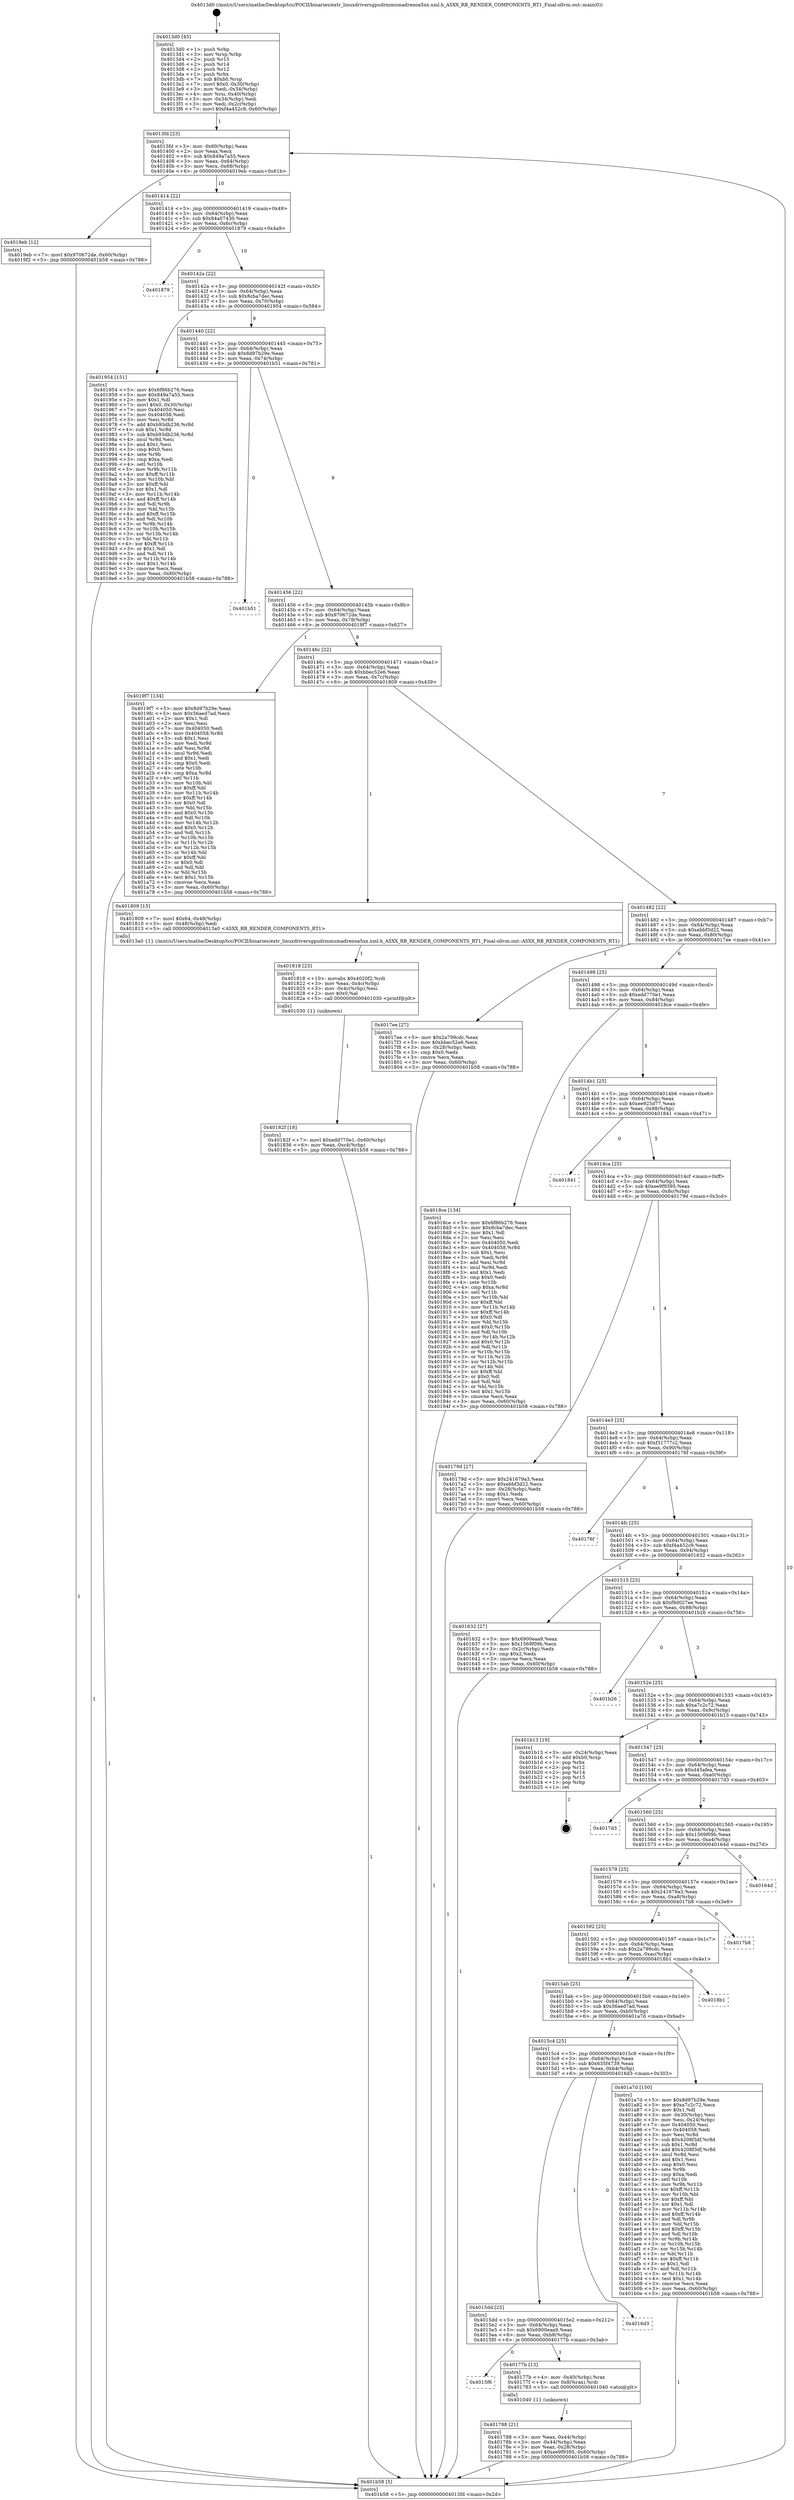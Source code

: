 digraph "0x4013d0" {
  label = "0x4013d0 (/mnt/c/Users/mathe/Desktop/tcc/POCII/binaries/extr_linuxdriversgpudrmmsmadrenoa5xx.xml.h_A5XX_RB_RENDER_COMPONENTS_RT1_Final-ollvm.out::main(0))"
  labelloc = "t"
  node[shape=record]

  Entry [label="",width=0.3,height=0.3,shape=circle,fillcolor=black,style=filled]
  "0x4013fd" [label="{
     0x4013fd [23]\l
     | [instrs]\l
     &nbsp;&nbsp;0x4013fd \<+3\>: mov -0x60(%rbp),%eax\l
     &nbsp;&nbsp;0x401400 \<+2\>: mov %eax,%ecx\l
     &nbsp;&nbsp;0x401402 \<+6\>: sub $0x849a7a55,%ecx\l
     &nbsp;&nbsp;0x401408 \<+3\>: mov %eax,-0x64(%rbp)\l
     &nbsp;&nbsp;0x40140b \<+3\>: mov %ecx,-0x68(%rbp)\l
     &nbsp;&nbsp;0x40140e \<+6\>: je 00000000004019eb \<main+0x61b\>\l
  }"]
  "0x4019eb" [label="{
     0x4019eb [12]\l
     | [instrs]\l
     &nbsp;&nbsp;0x4019eb \<+7\>: movl $0x970672de,-0x60(%rbp)\l
     &nbsp;&nbsp;0x4019f2 \<+5\>: jmp 0000000000401b58 \<main+0x788\>\l
  }"]
  "0x401414" [label="{
     0x401414 [22]\l
     | [instrs]\l
     &nbsp;&nbsp;0x401414 \<+5\>: jmp 0000000000401419 \<main+0x49\>\l
     &nbsp;&nbsp;0x401419 \<+3\>: mov -0x64(%rbp),%eax\l
     &nbsp;&nbsp;0x40141c \<+5\>: sub $0x84a07430,%eax\l
     &nbsp;&nbsp;0x401421 \<+3\>: mov %eax,-0x6c(%rbp)\l
     &nbsp;&nbsp;0x401424 \<+6\>: je 0000000000401879 \<main+0x4a9\>\l
  }"]
  Exit [label="",width=0.3,height=0.3,shape=circle,fillcolor=black,style=filled,peripheries=2]
  "0x401879" [label="{
     0x401879\l
  }", style=dashed]
  "0x40142a" [label="{
     0x40142a [22]\l
     | [instrs]\l
     &nbsp;&nbsp;0x40142a \<+5\>: jmp 000000000040142f \<main+0x5f\>\l
     &nbsp;&nbsp;0x40142f \<+3\>: mov -0x64(%rbp),%eax\l
     &nbsp;&nbsp;0x401432 \<+5\>: sub $0x8cba7dec,%eax\l
     &nbsp;&nbsp;0x401437 \<+3\>: mov %eax,-0x70(%rbp)\l
     &nbsp;&nbsp;0x40143a \<+6\>: je 0000000000401954 \<main+0x584\>\l
  }"]
  "0x40182f" [label="{
     0x40182f [18]\l
     | [instrs]\l
     &nbsp;&nbsp;0x40182f \<+7\>: movl $0xedd770e1,-0x60(%rbp)\l
     &nbsp;&nbsp;0x401836 \<+6\>: mov %eax,-0xc4(%rbp)\l
     &nbsp;&nbsp;0x40183c \<+5\>: jmp 0000000000401b58 \<main+0x788\>\l
  }"]
  "0x401954" [label="{
     0x401954 [151]\l
     | [instrs]\l
     &nbsp;&nbsp;0x401954 \<+5\>: mov $0x6f86b276,%eax\l
     &nbsp;&nbsp;0x401959 \<+5\>: mov $0x849a7a55,%ecx\l
     &nbsp;&nbsp;0x40195e \<+2\>: mov $0x1,%dl\l
     &nbsp;&nbsp;0x401960 \<+7\>: movl $0x0,-0x30(%rbp)\l
     &nbsp;&nbsp;0x401967 \<+7\>: mov 0x404050,%esi\l
     &nbsp;&nbsp;0x40196e \<+7\>: mov 0x404058,%edi\l
     &nbsp;&nbsp;0x401975 \<+3\>: mov %esi,%r8d\l
     &nbsp;&nbsp;0x401978 \<+7\>: add $0xb93db236,%r8d\l
     &nbsp;&nbsp;0x40197f \<+4\>: sub $0x1,%r8d\l
     &nbsp;&nbsp;0x401983 \<+7\>: sub $0xb93db236,%r8d\l
     &nbsp;&nbsp;0x40198a \<+4\>: imul %r8d,%esi\l
     &nbsp;&nbsp;0x40198e \<+3\>: and $0x1,%esi\l
     &nbsp;&nbsp;0x401991 \<+3\>: cmp $0x0,%esi\l
     &nbsp;&nbsp;0x401994 \<+4\>: sete %r9b\l
     &nbsp;&nbsp;0x401998 \<+3\>: cmp $0xa,%edi\l
     &nbsp;&nbsp;0x40199b \<+4\>: setl %r10b\l
     &nbsp;&nbsp;0x40199f \<+3\>: mov %r9b,%r11b\l
     &nbsp;&nbsp;0x4019a2 \<+4\>: xor $0xff,%r11b\l
     &nbsp;&nbsp;0x4019a6 \<+3\>: mov %r10b,%bl\l
     &nbsp;&nbsp;0x4019a9 \<+3\>: xor $0xff,%bl\l
     &nbsp;&nbsp;0x4019ac \<+3\>: xor $0x1,%dl\l
     &nbsp;&nbsp;0x4019af \<+3\>: mov %r11b,%r14b\l
     &nbsp;&nbsp;0x4019b2 \<+4\>: and $0xff,%r14b\l
     &nbsp;&nbsp;0x4019b6 \<+3\>: and %dl,%r9b\l
     &nbsp;&nbsp;0x4019b9 \<+3\>: mov %bl,%r15b\l
     &nbsp;&nbsp;0x4019bc \<+4\>: and $0xff,%r15b\l
     &nbsp;&nbsp;0x4019c0 \<+3\>: and %dl,%r10b\l
     &nbsp;&nbsp;0x4019c3 \<+3\>: or %r9b,%r14b\l
     &nbsp;&nbsp;0x4019c6 \<+3\>: or %r10b,%r15b\l
     &nbsp;&nbsp;0x4019c9 \<+3\>: xor %r15b,%r14b\l
     &nbsp;&nbsp;0x4019cc \<+3\>: or %bl,%r11b\l
     &nbsp;&nbsp;0x4019cf \<+4\>: xor $0xff,%r11b\l
     &nbsp;&nbsp;0x4019d3 \<+3\>: or $0x1,%dl\l
     &nbsp;&nbsp;0x4019d6 \<+3\>: and %dl,%r11b\l
     &nbsp;&nbsp;0x4019d9 \<+3\>: or %r11b,%r14b\l
     &nbsp;&nbsp;0x4019dc \<+4\>: test $0x1,%r14b\l
     &nbsp;&nbsp;0x4019e0 \<+3\>: cmovne %ecx,%eax\l
     &nbsp;&nbsp;0x4019e3 \<+3\>: mov %eax,-0x60(%rbp)\l
     &nbsp;&nbsp;0x4019e6 \<+5\>: jmp 0000000000401b58 \<main+0x788\>\l
  }"]
  "0x401440" [label="{
     0x401440 [22]\l
     | [instrs]\l
     &nbsp;&nbsp;0x401440 \<+5\>: jmp 0000000000401445 \<main+0x75\>\l
     &nbsp;&nbsp;0x401445 \<+3\>: mov -0x64(%rbp),%eax\l
     &nbsp;&nbsp;0x401448 \<+5\>: sub $0x8d97b29e,%eax\l
     &nbsp;&nbsp;0x40144d \<+3\>: mov %eax,-0x74(%rbp)\l
     &nbsp;&nbsp;0x401450 \<+6\>: je 0000000000401b51 \<main+0x781\>\l
  }"]
  "0x401818" [label="{
     0x401818 [23]\l
     | [instrs]\l
     &nbsp;&nbsp;0x401818 \<+10\>: movabs $0x4020f2,%rdi\l
     &nbsp;&nbsp;0x401822 \<+3\>: mov %eax,-0x4c(%rbp)\l
     &nbsp;&nbsp;0x401825 \<+3\>: mov -0x4c(%rbp),%esi\l
     &nbsp;&nbsp;0x401828 \<+2\>: mov $0x0,%al\l
     &nbsp;&nbsp;0x40182a \<+5\>: call 0000000000401030 \<printf@plt\>\l
     | [calls]\l
     &nbsp;&nbsp;0x401030 \{1\} (unknown)\l
  }"]
  "0x401b51" [label="{
     0x401b51\l
  }", style=dashed]
  "0x401456" [label="{
     0x401456 [22]\l
     | [instrs]\l
     &nbsp;&nbsp;0x401456 \<+5\>: jmp 000000000040145b \<main+0x8b\>\l
     &nbsp;&nbsp;0x40145b \<+3\>: mov -0x64(%rbp),%eax\l
     &nbsp;&nbsp;0x40145e \<+5\>: sub $0x970672de,%eax\l
     &nbsp;&nbsp;0x401463 \<+3\>: mov %eax,-0x78(%rbp)\l
     &nbsp;&nbsp;0x401466 \<+6\>: je 00000000004019f7 \<main+0x627\>\l
  }"]
  "0x401788" [label="{
     0x401788 [21]\l
     | [instrs]\l
     &nbsp;&nbsp;0x401788 \<+3\>: mov %eax,-0x44(%rbp)\l
     &nbsp;&nbsp;0x40178b \<+3\>: mov -0x44(%rbp),%eax\l
     &nbsp;&nbsp;0x40178e \<+3\>: mov %eax,-0x28(%rbp)\l
     &nbsp;&nbsp;0x401791 \<+7\>: movl $0xee9f9395,-0x60(%rbp)\l
     &nbsp;&nbsp;0x401798 \<+5\>: jmp 0000000000401b58 \<main+0x788\>\l
  }"]
  "0x4019f7" [label="{
     0x4019f7 [134]\l
     | [instrs]\l
     &nbsp;&nbsp;0x4019f7 \<+5\>: mov $0x8d97b29e,%eax\l
     &nbsp;&nbsp;0x4019fc \<+5\>: mov $0x56aed7ad,%ecx\l
     &nbsp;&nbsp;0x401a01 \<+2\>: mov $0x1,%dl\l
     &nbsp;&nbsp;0x401a03 \<+2\>: xor %esi,%esi\l
     &nbsp;&nbsp;0x401a05 \<+7\>: mov 0x404050,%edi\l
     &nbsp;&nbsp;0x401a0c \<+8\>: mov 0x404058,%r8d\l
     &nbsp;&nbsp;0x401a14 \<+3\>: sub $0x1,%esi\l
     &nbsp;&nbsp;0x401a17 \<+3\>: mov %edi,%r9d\l
     &nbsp;&nbsp;0x401a1a \<+3\>: add %esi,%r9d\l
     &nbsp;&nbsp;0x401a1d \<+4\>: imul %r9d,%edi\l
     &nbsp;&nbsp;0x401a21 \<+3\>: and $0x1,%edi\l
     &nbsp;&nbsp;0x401a24 \<+3\>: cmp $0x0,%edi\l
     &nbsp;&nbsp;0x401a27 \<+4\>: sete %r10b\l
     &nbsp;&nbsp;0x401a2b \<+4\>: cmp $0xa,%r8d\l
     &nbsp;&nbsp;0x401a2f \<+4\>: setl %r11b\l
     &nbsp;&nbsp;0x401a33 \<+3\>: mov %r10b,%bl\l
     &nbsp;&nbsp;0x401a36 \<+3\>: xor $0xff,%bl\l
     &nbsp;&nbsp;0x401a39 \<+3\>: mov %r11b,%r14b\l
     &nbsp;&nbsp;0x401a3c \<+4\>: xor $0xff,%r14b\l
     &nbsp;&nbsp;0x401a40 \<+3\>: xor $0x0,%dl\l
     &nbsp;&nbsp;0x401a43 \<+3\>: mov %bl,%r15b\l
     &nbsp;&nbsp;0x401a46 \<+4\>: and $0x0,%r15b\l
     &nbsp;&nbsp;0x401a4a \<+3\>: and %dl,%r10b\l
     &nbsp;&nbsp;0x401a4d \<+3\>: mov %r14b,%r12b\l
     &nbsp;&nbsp;0x401a50 \<+4\>: and $0x0,%r12b\l
     &nbsp;&nbsp;0x401a54 \<+3\>: and %dl,%r11b\l
     &nbsp;&nbsp;0x401a57 \<+3\>: or %r10b,%r15b\l
     &nbsp;&nbsp;0x401a5a \<+3\>: or %r11b,%r12b\l
     &nbsp;&nbsp;0x401a5d \<+3\>: xor %r12b,%r15b\l
     &nbsp;&nbsp;0x401a60 \<+3\>: or %r14b,%bl\l
     &nbsp;&nbsp;0x401a63 \<+3\>: xor $0xff,%bl\l
     &nbsp;&nbsp;0x401a66 \<+3\>: or $0x0,%dl\l
     &nbsp;&nbsp;0x401a69 \<+2\>: and %dl,%bl\l
     &nbsp;&nbsp;0x401a6b \<+3\>: or %bl,%r15b\l
     &nbsp;&nbsp;0x401a6e \<+4\>: test $0x1,%r15b\l
     &nbsp;&nbsp;0x401a72 \<+3\>: cmovne %ecx,%eax\l
     &nbsp;&nbsp;0x401a75 \<+3\>: mov %eax,-0x60(%rbp)\l
     &nbsp;&nbsp;0x401a78 \<+5\>: jmp 0000000000401b58 \<main+0x788\>\l
  }"]
  "0x40146c" [label="{
     0x40146c [22]\l
     | [instrs]\l
     &nbsp;&nbsp;0x40146c \<+5\>: jmp 0000000000401471 \<main+0xa1\>\l
     &nbsp;&nbsp;0x401471 \<+3\>: mov -0x64(%rbp),%eax\l
     &nbsp;&nbsp;0x401474 \<+5\>: sub $0xbbec52e6,%eax\l
     &nbsp;&nbsp;0x401479 \<+3\>: mov %eax,-0x7c(%rbp)\l
     &nbsp;&nbsp;0x40147c \<+6\>: je 0000000000401809 \<main+0x439\>\l
  }"]
  "0x4015f6" [label="{
     0x4015f6\l
  }", style=dashed]
  "0x401809" [label="{
     0x401809 [15]\l
     | [instrs]\l
     &nbsp;&nbsp;0x401809 \<+7\>: movl $0x64,-0x48(%rbp)\l
     &nbsp;&nbsp;0x401810 \<+3\>: mov -0x48(%rbp),%edi\l
     &nbsp;&nbsp;0x401813 \<+5\>: call 00000000004013a0 \<A5XX_RB_RENDER_COMPONENTS_RT1\>\l
     | [calls]\l
     &nbsp;&nbsp;0x4013a0 \{1\} (/mnt/c/Users/mathe/Desktop/tcc/POCII/binaries/extr_linuxdriversgpudrmmsmadrenoa5xx.xml.h_A5XX_RB_RENDER_COMPONENTS_RT1_Final-ollvm.out::A5XX_RB_RENDER_COMPONENTS_RT1)\l
  }"]
  "0x401482" [label="{
     0x401482 [22]\l
     | [instrs]\l
     &nbsp;&nbsp;0x401482 \<+5\>: jmp 0000000000401487 \<main+0xb7\>\l
     &nbsp;&nbsp;0x401487 \<+3\>: mov -0x64(%rbp),%eax\l
     &nbsp;&nbsp;0x40148a \<+5\>: sub $0xebbf3d22,%eax\l
     &nbsp;&nbsp;0x40148f \<+3\>: mov %eax,-0x80(%rbp)\l
     &nbsp;&nbsp;0x401492 \<+6\>: je 00000000004017ee \<main+0x41e\>\l
  }"]
  "0x40177b" [label="{
     0x40177b [13]\l
     | [instrs]\l
     &nbsp;&nbsp;0x40177b \<+4\>: mov -0x40(%rbp),%rax\l
     &nbsp;&nbsp;0x40177f \<+4\>: mov 0x8(%rax),%rdi\l
     &nbsp;&nbsp;0x401783 \<+5\>: call 0000000000401040 \<atoi@plt\>\l
     | [calls]\l
     &nbsp;&nbsp;0x401040 \{1\} (unknown)\l
  }"]
  "0x4017ee" [label="{
     0x4017ee [27]\l
     | [instrs]\l
     &nbsp;&nbsp;0x4017ee \<+5\>: mov $0x2a799cdc,%eax\l
     &nbsp;&nbsp;0x4017f3 \<+5\>: mov $0xbbec52e6,%ecx\l
     &nbsp;&nbsp;0x4017f8 \<+3\>: mov -0x28(%rbp),%edx\l
     &nbsp;&nbsp;0x4017fb \<+3\>: cmp $0x0,%edx\l
     &nbsp;&nbsp;0x4017fe \<+3\>: cmove %ecx,%eax\l
     &nbsp;&nbsp;0x401801 \<+3\>: mov %eax,-0x60(%rbp)\l
     &nbsp;&nbsp;0x401804 \<+5\>: jmp 0000000000401b58 \<main+0x788\>\l
  }"]
  "0x401498" [label="{
     0x401498 [25]\l
     | [instrs]\l
     &nbsp;&nbsp;0x401498 \<+5\>: jmp 000000000040149d \<main+0xcd\>\l
     &nbsp;&nbsp;0x40149d \<+3\>: mov -0x64(%rbp),%eax\l
     &nbsp;&nbsp;0x4014a0 \<+5\>: sub $0xedd770e1,%eax\l
     &nbsp;&nbsp;0x4014a5 \<+6\>: mov %eax,-0x84(%rbp)\l
     &nbsp;&nbsp;0x4014ab \<+6\>: je 00000000004018ce \<main+0x4fe\>\l
  }"]
  "0x4015dd" [label="{
     0x4015dd [25]\l
     | [instrs]\l
     &nbsp;&nbsp;0x4015dd \<+5\>: jmp 00000000004015e2 \<main+0x212\>\l
     &nbsp;&nbsp;0x4015e2 \<+3\>: mov -0x64(%rbp),%eax\l
     &nbsp;&nbsp;0x4015e5 \<+5\>: sub $0x6900eaa9,%eax\l
     &nbsp;&nbsp;0x4015ea \<+6\>: mov %eax,-0xb8(%rbp)\l
     &nbsp;&nbsp;0x4015f0 \<+6\>: je 000000000040177b \<main+0x3ab\>\l
  }"]
  "0x4018ce" [label="{
     0x4018ce [134]\l
     | [instrs]\l
     &nbsp;&nbsp;0x4018ce \<+5\>: mov $0x6f86b276,%eax\l
     &nbsp;&nbsp;0x4018d3 \<+5\>: mov $0x8cba7dec,%ecx\l
     &nbsp;&nbsp;0x4018d8 \<+2\>: mov $0x1,%dl\l
     &nbsp;&nbsp;0x4018da \<+2\>: xor %esi,%esi\l
     &nbsp;&nbsp;0x4018dc \<+7\>: mov 0x404050,%edi\l
     &nbsp;&nbsp;0x4018e3 \<+8\>: mov 0x404058,%r8d\l
     &nbsp;&nbsp;0x4018eb \<+3\>: sub $0x1,%esi\l
     &nbsp;&nbsp;0x4018ee \<+3\>: mov %edi,%r9d\l
     &nbsp;&nbsp;0x4018f1 \<+3\>: add %esi,%r9d\l
     &nbsp;&nbsp;0x4018f4 \<+4\>: imul %r9d,%edi\l
     &nbsp;&nbsp;0x4018f8 \<+3\>: and $0x1,%edi\l
     &nbsp;&nbsp;0x4018fb \<+3\>: cmp $0x0,%edi\l
     &nbsp;&nbsp;0x4018fe \<+4\>: sete %r10b\l
     &nbsp;&nbsp;0x401902 \<+4\>: cmp $0xa,%r8d\l
     &nbsp;&nbsp;0x401906 \<+4\>: setl %r11b\l
     &nbsp;&nbsp;0x40190a \<+3\>: mov %r10b,%bl\l
     &nbsp;&nbsp;0x40190d \<+3\>: xor $0xff,%bl\l
     &nbsp;&nbsp;0x401910 \<+3\>: mov %r11b,%r14b\l
     &nbsp;&nbsp;0x401913 \<+4\>: xor $0xff,%r14b\l
     &nbsp;&nbsp;0x401917 \<+3\>: xor $0x0,%dl\l
     &nbsp;&nbsp;0x40191a \<+3\>: mov %bl,%r15b\l
     &nbsp;&nbsp;0x40191d \<+4\>: and $0x0,%r15b\l
     &nbsp;&nbsp;0x401921 \<+3\>: and %dl,%r10b\l
     &nbsp;&nbsp;0x401924 \<+3\>: mov %r14b,%r12b\l
     &nbsp;&nbsp;0x401927 \<+4\>: and $0x0,%r12b\l
     &nbsp;&nbsp;0x40192b \<+3\>: and %dl,%r11b\l
     &nbsp;&nbsp;0x40192e \<+3\>: or %r10b,%r15b\l
     &nbsp;&nbsp;0x401931 \<+3\>: or %r11b,%r12b\l
     &nbsp;&nbsp;0x401934 \<+3\>: xor %r12b,%r15b\l
     &nbsp;&nbsp;0x401937 \<+3\>: or %r14b,%bl\l
     &nbsp;&nbsp;0x40193a \<+3\>: xor $0xff,%bl\l
     &nbsp;&nbsp;0x40193d \<+3\>: or $0x0,%dl\l
     &nbsp;&nbsp;0x401940 \<+2\>: and %dl,%bl\l
     &nbsp;&nbsp;0x401942 \<+3\>: or %bl,%r15b\l
     &nbsp;&nbsp;0x401945 \<+4\>: test $0x1,%r15b\l
     &nbsp;&nbsp;0x401949 \<+3\>: cmovne %ecx,%eax\l
     &nbsp;&nbsp;0x40194c \<+3\>: mov %eax,-0x60(%rbp)\l
     &nbsp;&nbsp;0x40194f \<+5\>: jmp 0000000000401b58 \<main+0x788\>\l
  }"]
  "0x4014b1" [label="{
     0x4014b1 [25]\l
     | [instrs]\l
     &nbsp;&nbsp;0x4014b1 \<+5\>: jmp 00000000004014b6 \<main+0xe6\>\l
     &nbsp;&nbsp;0x4014b6 \<+3\>: mov -0x64(%rbp),%eax\l
     &nbsp;&nbsp;0x4014b9 \<+5\>: sub $0xee925d77,%eax\l
     &nbsp;&nbsp;0x4014be \<+6\>: mov %eax,-0x88(%rbp)\l
     &nbsp;&nbsp;0x4014c4 \<+6\>: je 0000000000401841 \<main+0x471\>\l
  }"]
  "0x4016d3" [label="{
     0x4016d3\l
  }", style=dashed]
  "0x401841" [label="{
     0x401841\l
  }", style=dashed]
  "0x4014ca" [label="{
     0x4014ca [25]\l
     | [instrs]\l
     &nbsp;&nbsp;0x4014ca \<+5\>: jmp 00000000004014cf \<main+0xff\>\l
     &nbsp;&nbsp;0x4014cf \<+3\>: mov -0x64(%rbp),%eax\l
     &nbsp;&nbsp;0x4014d2 \<+5\>: sub $0xee9f9395,%eax\l
     &nbsp;&nbsp;0x4014d7 \<+6\>: mov %eax,-0x8c(%rbp)\l
     &nbsp;&nbsp;0x4014dd \<+6\>: je 000000000040179d \<main+0x3cd\>\l
  }"]
  "0x4015c4" [label="{
     0x4015c4 [25]\l
     | [instrs]\l
     &nbsp;&nbsp;0x4015c4 \<+5\>: jmp 00000000004015c9 \<main+0x1f9\>\l
     &nbsp;&nbsp;0x4015c9 \<+3\>: mov -0x64(%rbp),%eax\l
     &nbsp;&nbsp;0x4015cc \<+5\>: sub $0x635f4739,%eax\l
     &nbsp;&nbsp;0x4015d1 \<+6\>: mov %eax,-0xb4(%rbp)\l
     &nbsp;&nbsp;0x4015d7 \<+6\>: je 00000000004016d3 \<main+0x303\>\l
  }"]
  "0x40179d" [label="{
     0x40179d [27]\l
     | [instrs]\l
     &nbsp;&nbsp;0x40179d \<+5\>: mov $0x241679a3,%eax\l
     &nbsp;&nbsp;0x4017a2 \<+5\>: mov $0xebbf3d22,%ecx\l
     &nbsp;&nbsp;0x4017a7 \<+3\>: mov -0x28(%rbp),%edx\l
     &nbsp;&nbsp;0x4017aa \<+3\>: cmp $0x1,%edx\l
     &nbsp;&nbsp;0x4017ad \<+3\>: cmovl %ecx,%eax\l
     &nbsp;&nbsp;0x4017b0 \<+3\>: mov %eax,-0x60(%rbp)\l
     &nbsp;&nbsp;0x4017b3 \<+5\>: jmp 0000000000401b58 \<main+0x788\>\l
  }"]
  "0x4014e3" [label="{
     0x4014e3 [25]\l
     | [instrs]\l
     &nbsp;&nbsp;0x4014e3 \<+5\>: jmp 00000000004014e8 \<main+0x118\>\l
     &nbsp;&nbsp;0x4014e8 \<+3\>: mov -0x64(%rbp),%eax\l
     &nbsp;&nbsp;0x4014eb \<+5\>: sub $0xf31777c2,%eax\l
     &nbsp;&nbsp;0x4014f0 \<+6\>: mov %eax,-0x90(%rbp)\l
     &nbsp;&nbsp;0x4014f6 \<+6\>: je 000000000040176f \<main+0x39f\>\l
  }"]
  "0x401a7d" [label="{
     0x401a7d [150]\l
     | [instrs]\l
     &nbsp;&nbsp;0x401a7d \<+5\>: mov $0x8d97b29e,%eax\l
     &nbsp;&nbsp;0x401a82 \<+5\>: mov $0xa7c2c72,%ecx\l
     &nbsp;&nbsp;0x401a87 \<+2\>: mov $0x1,%dl\l
     &nbsp;&nbsp;0x401a89 \<+3\>: mov -0x30(%rbp),%esi\l
     &nbsp;&nbsp;0x401a8c \<+3\>: mov %esi,-0x24(%rbp)\l
     &nbsp;&nbsp;0x401a8f \<+7\>: mov 0x404050,%esi\l
     &nbsp;&nbsp;0x401a96 \<+7\>: mov 0x404058,%edi\l
     &nbsp;&nbsp;0x401a9d \<+3\>: mov %esi,%r8d\l
     &nbsp;&nbsp;0x401aa0 \<+7\>: sub $0x4208f3df,%r8d\l
     &nbsp;&nbsp;0x401aa7 \<+4\>: sub $0x1,%r8d\l
     &nbsp;&nbsp;0x401aab \<+7\>: add $0x4208f3df,%r8d\l
     &nbsp;&nbsp;0x401ab2 \<+4\>: imul %r8d,%esi\l
     &nbsp;&nbsp;0x401ab6 \<+3\>: and $0x1,%esi\l
     &nbsp;&nbsp;0x401ab9 \<+3\>: cmp $0x0,%esi\l
     &nbsp;&nbsp;0x401abc \<+4\>: sete %r9b\l
     &nbsp;&nbsp;0x401ac0 \<+3\>: cmp $0xa,%edi\l
     &nbsp;&nbsp;0x401ac3 \<+4\>: setl %r10b\l
     &nbsp;&nbsp;0x401ac7 \<+3\>: mov %r9b,%r11b\l
     &nbsp;&nbsp;0x401aca \<+4\>: xor $0xff,%r11b\l
     &nbsp;&nbsp;0x401ace \<+3\>: mov %r10b,%bl\l
     &nbsp;&nbsp;0x401ad1 \<+3\>: xor $0xff,%bl\l
     &nbsp;&nbsp;0x401ad4 \<+3\>: xor $0x1,%dl\l
     &nbsp;&nbsp;0x401ad7 \<+3\>: mov %r11b,%r14b\l
     &nbsp;&nbsp;0x401ada \<+4\>: and $0xff,%r14b\l
     &nbsp;&nbsp;0x401ade \<+3\>: and %dl,%r9b\l
     &nbsp;&nbsp;0x401ae1 \<+3\>: mov %bl,%r15b\l
     &nbsp;&nbsp;0x401ae4 \<+4\>: and $0xff,%r15b\l
     &nbsp;&nbsp;0x401ae8 \<+3\>: and %dl,%r10b\l
     &nbsp;&nbsp;0x401aeb \<+3\>: or %r9b,%r14b\l
     &nbsp;&nbsp;0x401aee \<+3\>: or %r10b,%r15b\l
     &nbsp;&nbsp;0x401af1 \<+3\>: xor %r15b,%r14b\l
     &nbsp;&nbsp;0x401af4 \<+3\>: or %bl,%r11b\l
     &nbsp;&nbsp;0x401af7 \<+4\>: xor $0xff,%r11b\l
     &nbsp;&nbsp;0x401afb \<+3\>: or $0x1,%dl\l
     &nbsp;&nbsp;0x401afe \<+3\>: and %dl,%r11b\l
     &nbsp;&nbsp;0x401b01 \<+3\>: or %r11b,%r14b\l
     &nbsp;&nbsp;0x401b04 \<+4\>: test $0x1,%r14b\l
     &nbsp;&nbsp;0x401b08 \<+3\>: cmovne %ecx,%eax\l
     &nbsp;&nbsp;0x401b0b \<+3\>: mov %eax,-0x60(%rbp)\l
     &nbsp;&nbsp;0x401b0e \<+5\>: jmp 0000000000401b58 \<main+0x788\>\l
  }"]
  "0x40176f" [label="{
     0x40176f\l
  }", style=dashed]
  "0x4014fc" [label="{
     0x4014fc [25]\l
     | [instrs]\l
     &nbsp;&nbsp;0x4014fc \<+5\>: jmp 0000000000401501 \<main+0x131\>\l
     &nbsp;&nbsp;0x401501 \<+3\>: mov -0x64(%rbp),%eax\l
     &nbsp;&nbsp;0x401504 \<+5\>: sub $0xf4a452c9,%eax\l
     &nbsp;&nbsp;0x401509 \<+6\>: mov %eax,-0x94(%rbp)\l
     &nbsp;&nbsp;0x40150f \<+6\>: je 0000000000401632 \<main+0x262\>\l
  }"]
  "0x4015ab" [label="{
     0x4015ab [25]\l
     | [instrs]\l
     &nbsp;&nbsp;0x4015ab \<+5\>: jmp 00000000004015b0 \<main+0x1e0\>\l
     &nbsp;&nbsp;0x4015b0 \<+3\>: mov -0x64(%rbp),%eax\l
     &nbsp;&nbsp;0x4015b3 \<+5\>: sub $0x56aed7ad,%eax\l
     &nbsp;&nbsp;0x4015b8 \<+6\>: mov %eax,-0xb0(%rbp)\l
     &nbsp;&nbsp;0x4015be \<+6\>: je 0000000000401a7d \<main+0x6ad\>\l
  }"]
  "0x401632" [label="{
     0x401632 [27]\l
     | [instrs]\l
     &nbsp;&nbsp;0x401632 \<+5\>: mov $0x6900eaa9,%eax\l
     &nbsp;&nbsp;0x401637 \<+5\>: mov $0x1569f09b,%ecx\l
     &nbsp;&nbsp;0x40163c \<+3\>: mov -0x2c(%rbp),%edx\l
     &nbsp;&nbsp;0x40163f \<+3\>: cmp $0x2,%edx\l
     &nbsp;&nbsp;0x401642 \<+3\>: cmovne %ecx,%eax\l
     &nbsp;&nbsp;0x401645 \<+3\>: mov %eax,-0x60(%rbp)\l
     &nbsp;&nbsp;0x401648 \<+5\>: jmp 0000000000401b58 \<main+0x788\>\l
  }"]
  "0x401515" [label="{
     0x401515 [25]\l
     | [instrs]\l
     &nbsp;&nbsp;0x401515 \<+5\>: jmp 000000000040151a \<main+0x14a\>\l
     &nbsp;&nbsp;0x40151a \<+3\>: mov -0x64(%rbp),%eax\l
     &nbsp;&nbsp;0x40151d \<+5\>: sub $0xf9d027ee,%eax\l
     &nbsp;&nbsp;0x401522 \<+6\>: mov %eax,-0x98(%rbp)\l
     &nbsp;&nbsp;0x401528 \<+6\>: je 0000000000401b26 \<main+0x756\>\l
  }"]
  "0x401b58" [label="{
     0x401b58 [5]\l
     | [instrs]\l
     &nbsp;&nbsp;0x401b58 \<+5\>: jmp 00000000004013fd \<main+0x2d\>\l
  }"]
  "0x4013d0" [label="{
     0x4013d0 [45]\l
     | [instrs]\l
     &nbsp;&nbsp;0x4013d0 \<+1\>: push %rbp\l
     &nbsp;&nbsp;0x4013d1 \<+3\>: mov %rsp,%rbp\l
     &nbsp;&nbsp;0x4013d4 \<+2\>: push %r15\l
     &nbsp;&nbsp;0x4013d6 \<+2\>: push %r14\l
     &nbsp;&nbsp;0x4013d8 \<+2\>: push %r12\l
     &nbsp;&nbsp;0x4013da \<+1\>: push %rbx\l
     &nbsp;&nbsp;0x4013db \<+7\>: sub $0xb0,%rsp\l
     &nbsp;&nbsp;0x4013e2 \<+7\>: movl $0x0,-0x30(%rbp)\l
     &nbsp;&nbsp;0x4013e9 \<+3\>: mov %edi,-0x34(%rbp)\l
     &nbsp;&nbsp;0x4013ec \<+4\>: mov %rsi,-0x40(%rbp)\l
     &nbsp;&nbsp;0x4013f0 \<+3\>: mov -0x34(%rbp),%edi\l
     &nbsp;&nbsp;0x4013f3 \<+3\>: mov %edi,-0x2c(%rbp)\l
     &nbsp;&nbsp;0x4013f6 \<+7\>: movl $0xf4a452c9,-0x60(%rbp)\l
  }"]
  "0x4018b1" [label="{
     0x4018b1\l
  }", style=dashed]
  "0x401b26" [label="{
     0x401b26\l
  }", style=dashed]
  "0x40152e" [label="{
     0x40152e [25]\l
     | [instrs]\l
     &nbsp;&nbsp;0x40152e \<+5\>: jmp 0000000000401533 \<main+0x163\>\l
     &nbsp;&nbsp;0x401533 \<+3\>: mov -0x64(%rbp),%eax\l
     &nbsp;&nbsp;0x401536 \<+5\>: sub $0xa7c2c72,%eax\l
     &nbsp;&nbsp;0x40153b \<+6\>: mov %eax,-0x9c(%rbp)\l
     &nbsp;&nbsp;0x401541 \<+6\>: je 0000000000401b13 \<main+0x743\>\l
  }"]
  "0x401592" [label="{
     0x401592 [25]\l
     | [instrs]\l
     &nbsp;&nbsp;0x401592 \<+5\>: jmp 0000000000401597 \<main+0x1c7\>\l
     &nbsp;&nbsp;0x401597 \<+3\>: mov -0x64(%rbp),%eax\l
     &nbsp;&nbsp;0x40159a \<+5\>: sub $0x2a799cdc,%eax\l
     &nbsp;&nbsp;0x40159f \<+6\>: mov %eax,-0xac(%rbp)\l
     &nbsp;&nbsp;0x4015a5 \<+6\>: je 00000000004018b1 \<main+0x4e1\>\l
  }"]
  "0x401b13" [label="{
     0x401b13 [19]\l
     | [instrs]\l
     &nbsp;&nbsp;0x401b13 \<+3\>: mov -0x24(%rbp),%eax\l
     &nbsp;&nbsp;0x401b16 \<+7\>: add $0xb0,%rsp\l
     &nbsp;&nbsp;0x401b1d \<+1\>: pop %rbx\l
     &nbsp;&nbsp;0x401b1e \<+2\>: pop %r12\l
     &nbsp;&nbsp;0x401b20 \<+2\>: pop %r14\l
     &nbsp;&nbsp;0x401b22 \<+2\>: pop %r15\l
     &nbsp;&nbsp;0x401b24 \<+1\>: pop %rbp\l
     &nbsp;&nbsp;0x401b25 \<+1\>: ret\l
  }"]
  "0x401547" [label="{
     0x401547 [25]\l
     | [instrs]\l
     &nbsp;&nbsp;0x401547 \<+5\>: jmp 000000000040154c \<main+0x17c\>\l
     &nbsp;&nbsp;0x40154c \<+3\>: mov -0x64(%rbp),%eax\l
     &nbsp;&nbsp;0x40154f \<+5\>: sub $0xd45afea,%eax\l
     &nbsp;&nbsp;0x401554 \<+6\>: mov %eax,-0xa0(%rbp)\l
     &nbsp;&nbsp;0x40155a \<+6\>: je 00000000004017d3 \<main+0x403\>\l
  }"]
  "0x4017b8" [label="{
     0x4017b8\l
  }", style=dashed]
  "0x4017d3" [label="{
     0x4017d3\l
  }", style=dashed]
  "0x401560" [label="{
     0x401560 [25]\l
     | [instrs]\l
     &nbsp;&nbsp;0x401560 \<+5\>: jmp 0000000000401565 \<main+0x195\>\l
     &nbsp;&nbsp;0x401565 \<+3\>: mov -0x64(%rbp),%eax\l
     &nbsp;&nbsp;0x401568 \<+5\>: sub $0x1569f09b,%eax\l
     &nbsp;&nbsp;0x40156d \<+6\>: mov %eax,-0xa4(%rbp)\l
     &nbsp;&nbsp;0x401573 \<+6\>: je 000000000040164d \<main+0x27d\>\l
  }"]
  "0x401579" [label="{
     0x401579 [25]\l
     | [instrs]\l
     &nbsp;&nbsp;0x401579 \<+5\>: jmp 000000000040157e \<main+0x1ae\>\l
     &nbsp;&nbsp;0x40157e \<+3\>: mov -0x64(%rbp),%eax\l
     &nbsp;&nbsp;0x401581 \<+5\>: sub $0x241679a3,%eax\l
     &nbsp;&nbsp;0x401586 \<+6\>: mov %eax,-0xa8(%rbp)\l
     &nbsp;&nbsp;0x40158c \<+6\>: je 00000000004017b8 \<main+0x3e8\>\l
  }"]
  "0x40164d" [label="{
     0x40164d\l
  }", style=dashed]
  Entry -> "0x4013d0" [label=" 1"]
  "0x4013fd" -> "0x4019eb" [label=" 1"]
  "0x4013fd" -> "0x401414" [label=" 10"]
  "0x401b13" -> Exit [label=" 1"]
  "0x401414" -> "0x401879" [label=" 0"]
  "0x401414" -> "0x40142a" [label=" 10"]
  "0x401a7d" -> "0x401b58" [label=" 1"]
  "0x40142a" -> "0x401954" [label=" 1"]
  "0x40142a" -> "0x401440" [label=" 9"]
  "0x4019f7" -> "0x401b58" [label=" 1"]
  "0x401440" -> "0x401b51" [label=" 0"]
  "0x401440" -> "0x401456" [label=" 9"]
  "0x4019eb" -> "0x401b58" [label=" 1"]
  "0x401456" -> "0x4019f7" [label=" 1"]
  "0x401456" -> "0x40146c" [label=" 8"]
  "0x401954" -> "0x401b58" [label=" 1"]
  "0x40146c" -> "0x401809" [label=" 1"]
  "0x40146c" -> "0x401482" [label=" 7"]
  "0x4018ce" -> "0x401b58" [label=" 1"]
  "0x401482" -> "0x4017ee" [label=" 1"]
  "0x401482" -> "0x401498" [label=" 6"]
  "0x40182f" -> "0x401b58" [label=" 1"]
  "0x401498" -> "0x4018ce" [label=" 1"]
  "0x401498" -> "0x4014b1" [label=" 5"]
  "0x401809" -> "0x401818" [label=" 1"]
  "0x4014b1" -> "0x401841" [label=" 0"]
  "0x4014b1" -> "0x4014ca" [label=" 5"]
  "0x4017ee" -> "0x401b58" [label=" 1"]
  "0x4014ca" -> "0x40179d" [label=" 1"]
  "0x4014ca" -> "0x4014e3" [label=" 4"]
  "0x401788" -> "0x401b58" [label=" 1"]
  "0x4014e3" -> "0x40176f" [label=" 0"]
  "0x4014e3" -> "0x4014fc" [label=" 4"]
  "0x40177b" -> "0x401788" [label=" 1"]
  "0x4014fc" -> "0x401632" [label=" 1"]
  "0x4014fc" -> "0x401515" [label=" 3"]
  "0x401632" -> "0x401b58" [label=" 1"]
  "0x4013d0" -> "0x4013fd" [label=" 1"]
  "0x401b58" -> "0x4013fd" [label=" 10"]
  "0x4015dd" -> "0x40177b" [label=" 1"]
  "0x401515" -> "0x401b26" [label=" 0"]
  "0x401515" -> "0x40152e" [label=" 3"]
  "0x401818" -> "0x40182f" [label=" 1"]
  "0x40152e" -> "0x401b13" [label=" 1"]
  "0x40152e" -> "0x401547" [label=" 2"]
  "0x4015c4" -> "0x4016d3" [label=" 0"]
  "0x401547" -> "0x4017d3" [label=" 0"]
  "0x401547" -> "0x401560" [label=" 2"]
  "0x40179d" -> "0x401b58" [label=" 1"]
  "0x401560" -> "0x40164d" [label=" 0"]
  "0x401560" -> "0x401579" [label=" 2"]
  "0x4015ab" -> "0x4015c4" [label=" 1"]
  "0x401579" -> "0x4017b8" [label=" 0"]
  "0x401579" -> "0x401592" [label=" 2"]
  "0x4015c4" -> "0x4015dd" [label=" 1"]
  "0x401592" -> "0x4018b1" [label=" 0"]
  "0x401592" -> "0x4015ab" [label=" 2"]
  "0x4015dd" -> "0x4015f6" [label=" 0"]
  "0x4015ab" -> "0x401a7d" [label=" 1"]
}
